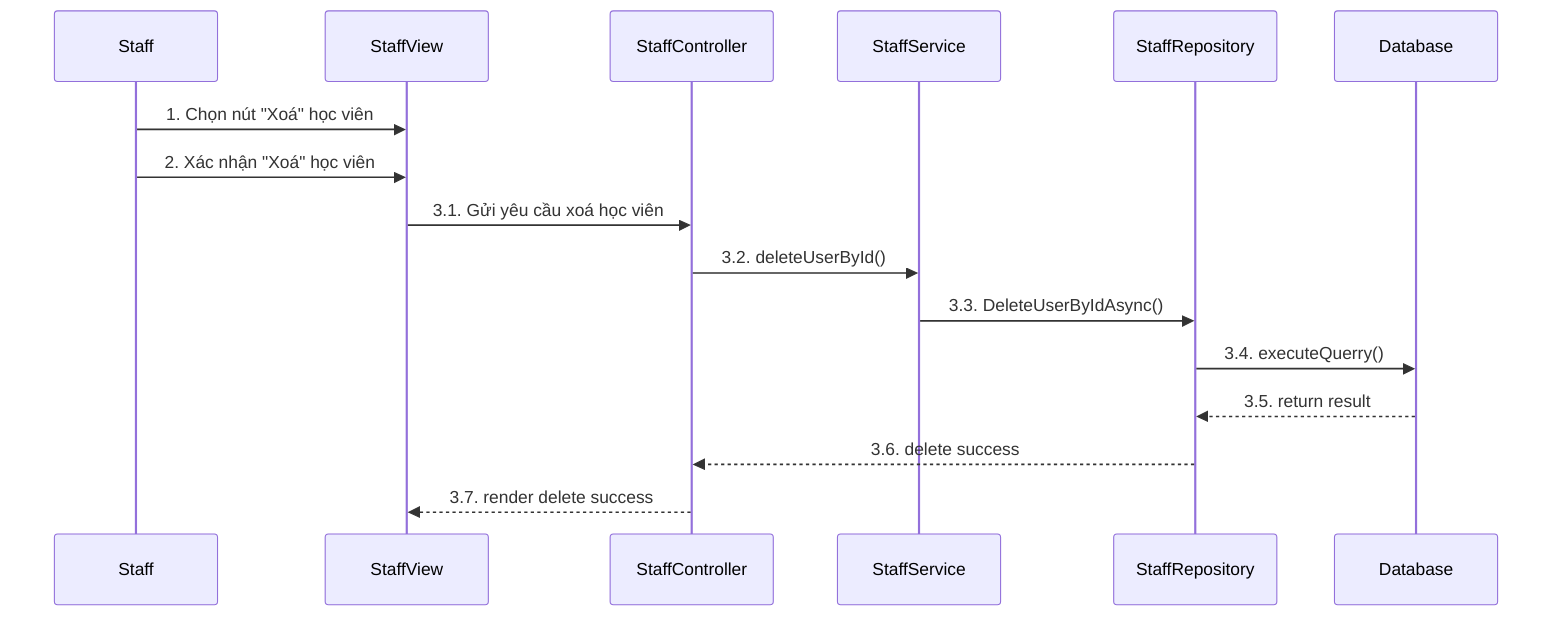 %%# Xoá học viên

sequenceDiagram
    participant Staff
    participant StaffView
    participant StaffController
    participant StaffService
    participant StaffRepository
    participant Database

    Staff->>StaffView: 1. Chọn nút "Xoá" học viên
    Staff->>StaffView: 2. Xác nhận "Xoá" học viên
    
    StaffView->>StaffController: 3.1. Gửi yêu cầu xoá học viên
    StaffController->>StaffService: 3.2. deleteUserById()
    StaffService->>StaffRepository: 3.3. DeleteUserByIdAsync()
    StaffRepository->>Database: 3.4. executeQuerry()
    Database-->>StaffRepository: 3.5. return result
    StaffRepository-->>StaffController: 3.6. delete success
    StaffController-->>StaffView: 3.7. render delete success